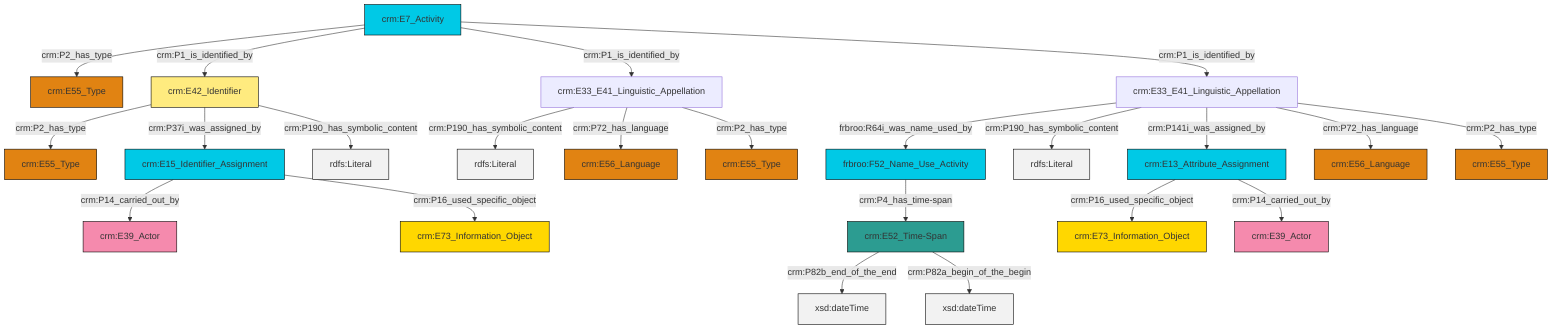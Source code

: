 graph TD
classDef Literal fill:#f2f2f2,stroke:#000000;
classDef CRM_Entity fill:#FFFFFF,stroke:#000000;
classDef Temporal_Entity fill:#00C9E6, stroke:#000000;
classDef Type fill:#E18312, stroke:#000000;
classDef Time-Span fill:#2C9C91, stroke:#000000;
classDef Appellation fill:#FFEB7F, stroke:#000000;
classDef Place fill:#008836, stroke:#000000;
classDef Persistent_Item fill:#B266B2, stroke:#000000;
classDef Conceptual_Object fill:#FFD700, stroke:#000000;
classDef Physical_Thing fill:#D2B48C, stroke:#000000;
classDef Actor fill:#f58aad, stroke:#000000;
classDef PC_Classes fill:#4ce600, stroke:#000000;
classDef Multi fill:#cccccc,stroke:#000000;

0["crm:E15_Identifier_Assignment"]:::Temporal_Entity -->|crm:P14_carried_out_by| 1["crm:E39_Actor"]:::Actor
2["crm:E33_E41_Linguistic_Appellation"]:::Default -->|crm:P190_has_symbolic_content| 3[rdfs:Literal]:::Literal
2["crm:E33_E41_Linguistic_Appellation"]:::Default -->|crm:P72_has_language| 8["crm:E56_Language"]:::Type
9["crm:E52_Time-Span"]:::Time-Span -->|crm:P82b_end_of_the_end| 10[xsd:dateTime]:::Literal
11["crm:E42_Identifier"]:::Appellation -->|crm:P2_has_type| 12["crm:E55_Type"]:::Type
15["crm:E13_Attribute_Assignment"]:::Temporal_Entity -->|crm:P16_used_specific_object| 16["crm:E73_Information_Object"]:::Conceptual_Object
17["crm:E33_E41_Linguistic_Appellation"]:::Default -->|frbroo:R64i_was_name_used_by| 18["frbroo:F52_Name_Use_Activity"]:::Temporal_Entity
0["crm:E15_Identifier_Assignment"]:::Temporal_Entity -->|crm:P16_used_specific_object| 4["crm:E73_Information_Object"]:::Conceptual_Object
17["crm:E33_E41_Linguistic_Appellation"]:::Default -->|crm:P190_has_symbolic_content| 20[rdfs:Literal]:::Literal
11["crm:E42_Identifier"]:::Appellation -->|crm:P37i_was_assigned_by| 0["crm:E15_Identifier_Assignment"]:::Temporal_Entity
24["crm:E7_Activity"]:::Temporal_Entity -->|crm:P2_has_type| 25["crm:E55_Type"]:::Type
24["crm:E7_Activity"]:::Temporal_Entity -->|crm:P1_is_identified_by| 11["crm:E42_Identifier"]:::Appellation
17["crm:E33_E41_Linguistic_Appellation"]:::Default -->|crm:P141i_was_assigned_by| 15["crm:E13_Attribute_Assignment"]:::Temporal_Entity
15["crm:E13_Attribute_Assignment"]:::Temporal_Entity -->|crm:P14_carried_out_by| 26["crm:E39_Actor"]:::Actor
24["crm:E7_Activity"]:::Temporal_Entity -->|crm:P1_is_identified_by| 2["crm:E33_E41_Linguistic_Appellation"]:::Default
2["crm:E33_E41_Linguistic_Appellation"]:::Default -->|crm:P2_has_type| 13["crm:E55_Type"]:::Type
9["crm:E52_Time-Span"]:::Time-Span -->|crm:P82a_begin_of_the_begin| 31[xsd:dateTime]:::Literal
17["crm:E33_E41_Linguistic_Appellation"]:::Default -->|crm:P72_has_language| 6["crm:E56_Language"]:::Type
24["crm:E7_Activity"]:::Temporal_Entity -->|crm:P1_is_identified_by| 17["crm:E33_E41_Linguistic_Appellation"]:::Default
18["frbroo:F52_Name_Use_Activity"]:::Temporal_Entity -->|crm:P4_has_time-span| 9["crm:E52_Time-Span"]:::Time-Span
11["crm:E42_Identifier"]:::Appellation -->|crm:P190_has_symbolic_content| 38[rdfs:Literal]:::Literal
17["crm:E33_E41_Linguistic_Appellation"]:::Default -->|crm:P2_has_type| 36["crm:E55_Type"]:::Type